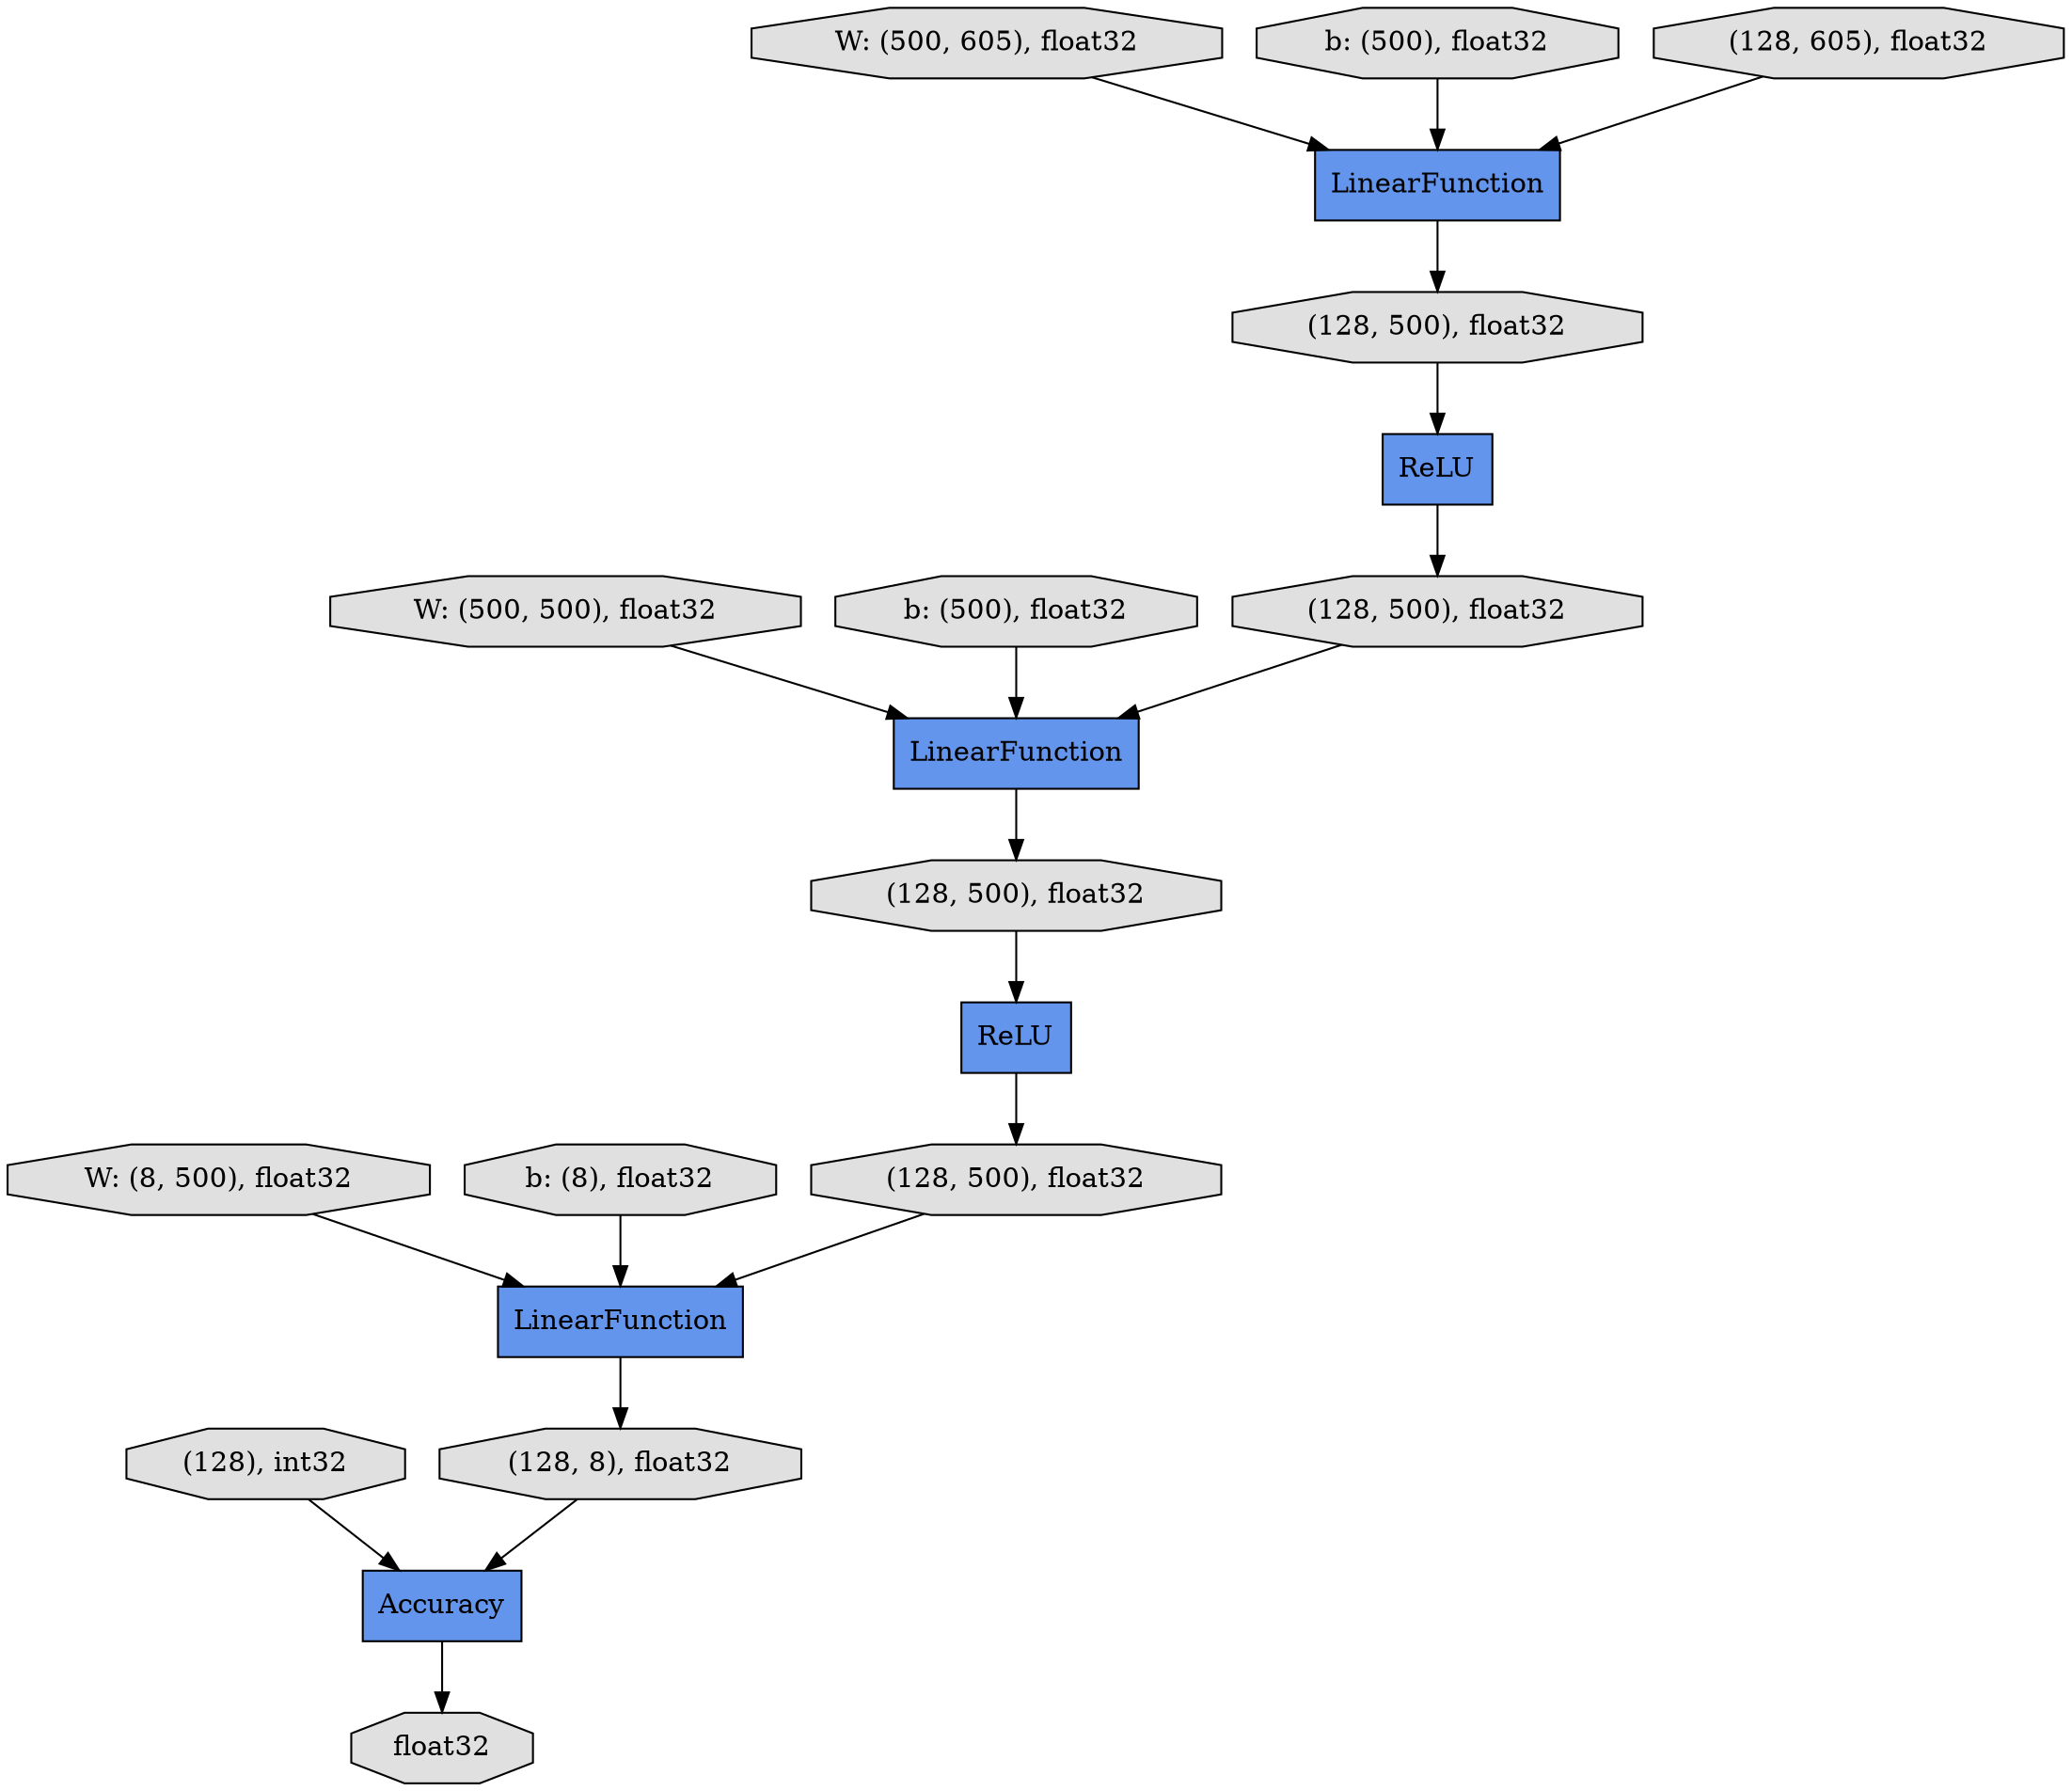 digraph graphname{rankdir=TB;4455741456 [shape="octagon",style="filled",fillcolor="#E0E0E0",label="(128, 500), float32"];4431786448 [shape="octagon",style="filled",fillcolor="#E0E0E0",label="W: (500, 605), float32"];4458135632 [shape="octagon",style="filled",fillcolor="#E0E0E0",label="(128), int32"];4455740176 [shape="octagon",style="filled",fillcolor="#E0E0E0",label="(128, 500), float32"];4455740432 [shape="record",style="filled",fillcolor="#6495ED",label="LinearFunction"];4455742352 [shape="record",style="filled",fillcolor="#6495ED",label="ReLU"];4431786960 [shape="octagon",style="filled",fillcolor="#E0E0E0",label="b: (500), float32"];4458135760 [shape="octagon",style="filled",fillcolor="#E0E0E0",label="float32"];4455743184 [shape="record",style="filled",fillcolor="#6495ED",label="Accuracy"];4455743248 [shape="octagon",style="filled",fillcolor="#E0E0E0",label="(128, 8), float32"];4455739472 [shape="record",style="filled",fillcolor="#6495ED",label="LinearFunction"];4455739728 [shape="record",style="filled",fillcolor="#6495ED",label="LinearFunction"];4455740752 [shape="octagon",style="filled",fillcolor="#E0E0E0",label="(128, 605), float32"];4455702928 [shape="octagon",style="filled",fillcolor="#E0E0E0",label="W: (500, 500), float32"];4455704848 [shape="octagon",style="filled",fillcolor="#E0E0E0",label="W: (8, 500), float32"];4455704976 [shape="octagon",style="filled",fillcolor="#E0E0E0",label="b: (8), float32"];4455742224 [shape="record",style="filled",fillcolor="#6495ED",label="ReLU"];4455703248 [shape="octagon",style="filled",fillcolor="#E0E0E0",label="b: (500), float32"];4455740688 [shape="octagon",style="filled",fillcolor="#E0E0E0",label="(128, 500), float32"];4455741008 [shape="octagon",style="filled",fillcolor="#E0E0E0",label="(128, 500), float32"];4455703248 -> 4455739728;4455742224 -> 4455741456;4455740688 -> 4455742224;4455743184 -> 4458135760;4458135632 -> 4455743184;4455742352 -> 4455741008;4431786960 -> 4455739472;4455740432 -> 4455743248;4455704848 -> 4455740432;4431786448 -> 4455739472;4455740752 -> 4455739472;4455704976 -> 4455740432;4455740176 -> 4455742352;4455739728 -> 4455740688;4455743248 -> 4455743184;4455739472 -> 4455740176;4455741456 -> 4455740432;4455702928 -> 4455739728;4455741008 -> 4455739728;}